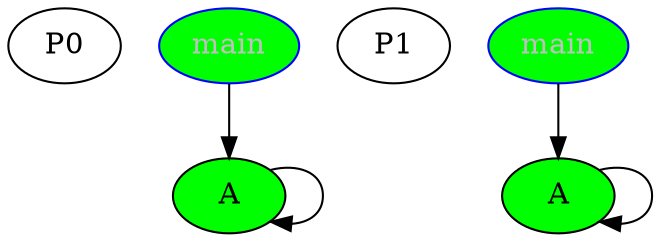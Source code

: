 digraph G{
subgraph G0{ 
side0[label = P0]
node[color = black];
A0[label = "A",fontcolor = "black"];
main0[label = "main",fontcolor = "grey"];
A0[shape = "ellipse",  style = "filled", fillcolor = "green"]
main0[shape = "ellipse", color = "blue", style = "filled", fillcolor = "green"]
A0->A0
main0->A0
}
subgraph G1{ 
side1[label = P1]
node[color = black];
A1[label = "A",fontcolor = "black"];
main1[label = "main",fontcolor = "grey"];
A1[shape = "ellipse",  style = "filled", fillcolor = "green"]
main1[shape = "ellipse", color = "blue", style = "filled", fillcolor = "green"]
A1->A1
main1->A1
}
}
